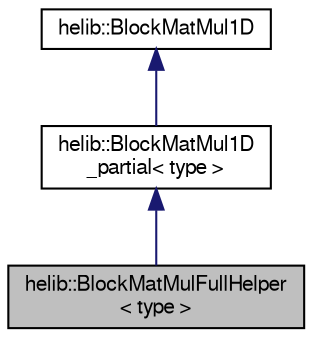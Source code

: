 digraph "helib::BlockMatMulFullHelper&lt; type &gt;"
{
  edge [fontname="FreeSans",fontsize="10",labelfontname="FreeSans",labelfontsize="10"];
  node [fontname="FreeSans",fontsize="10",shape=record];
  Node0 [label="helib::BlockMatMulFullHelper\l\< type \>",height=0.2,width=0.4,color="black", fillcolor="grey75", style="filled", fontcolor="black"];
  Node1 -> Node0 [dir="back",color="midnightblue",fontsize="10",style="solid"];
  Node1 [label="helib::BlockMatMul1D\l_partial\< type \>",height=0.2,width=0.4,color="black", fillcolor="white", style="filled",URL="$classhelib_1_1_block_mat_mul1_d__partial.html"];
  Node2 -> Node1 [dir="back",color="midnightblue",fontsize="10",style="solid"];
  Node2 [label="helib::BlockMatMul1D",height=0.2,width=0.4,color="black", fillcolor="white", style="filled",URL="$classhelib_1_1_block_mat_mul1_d.html"];
}
